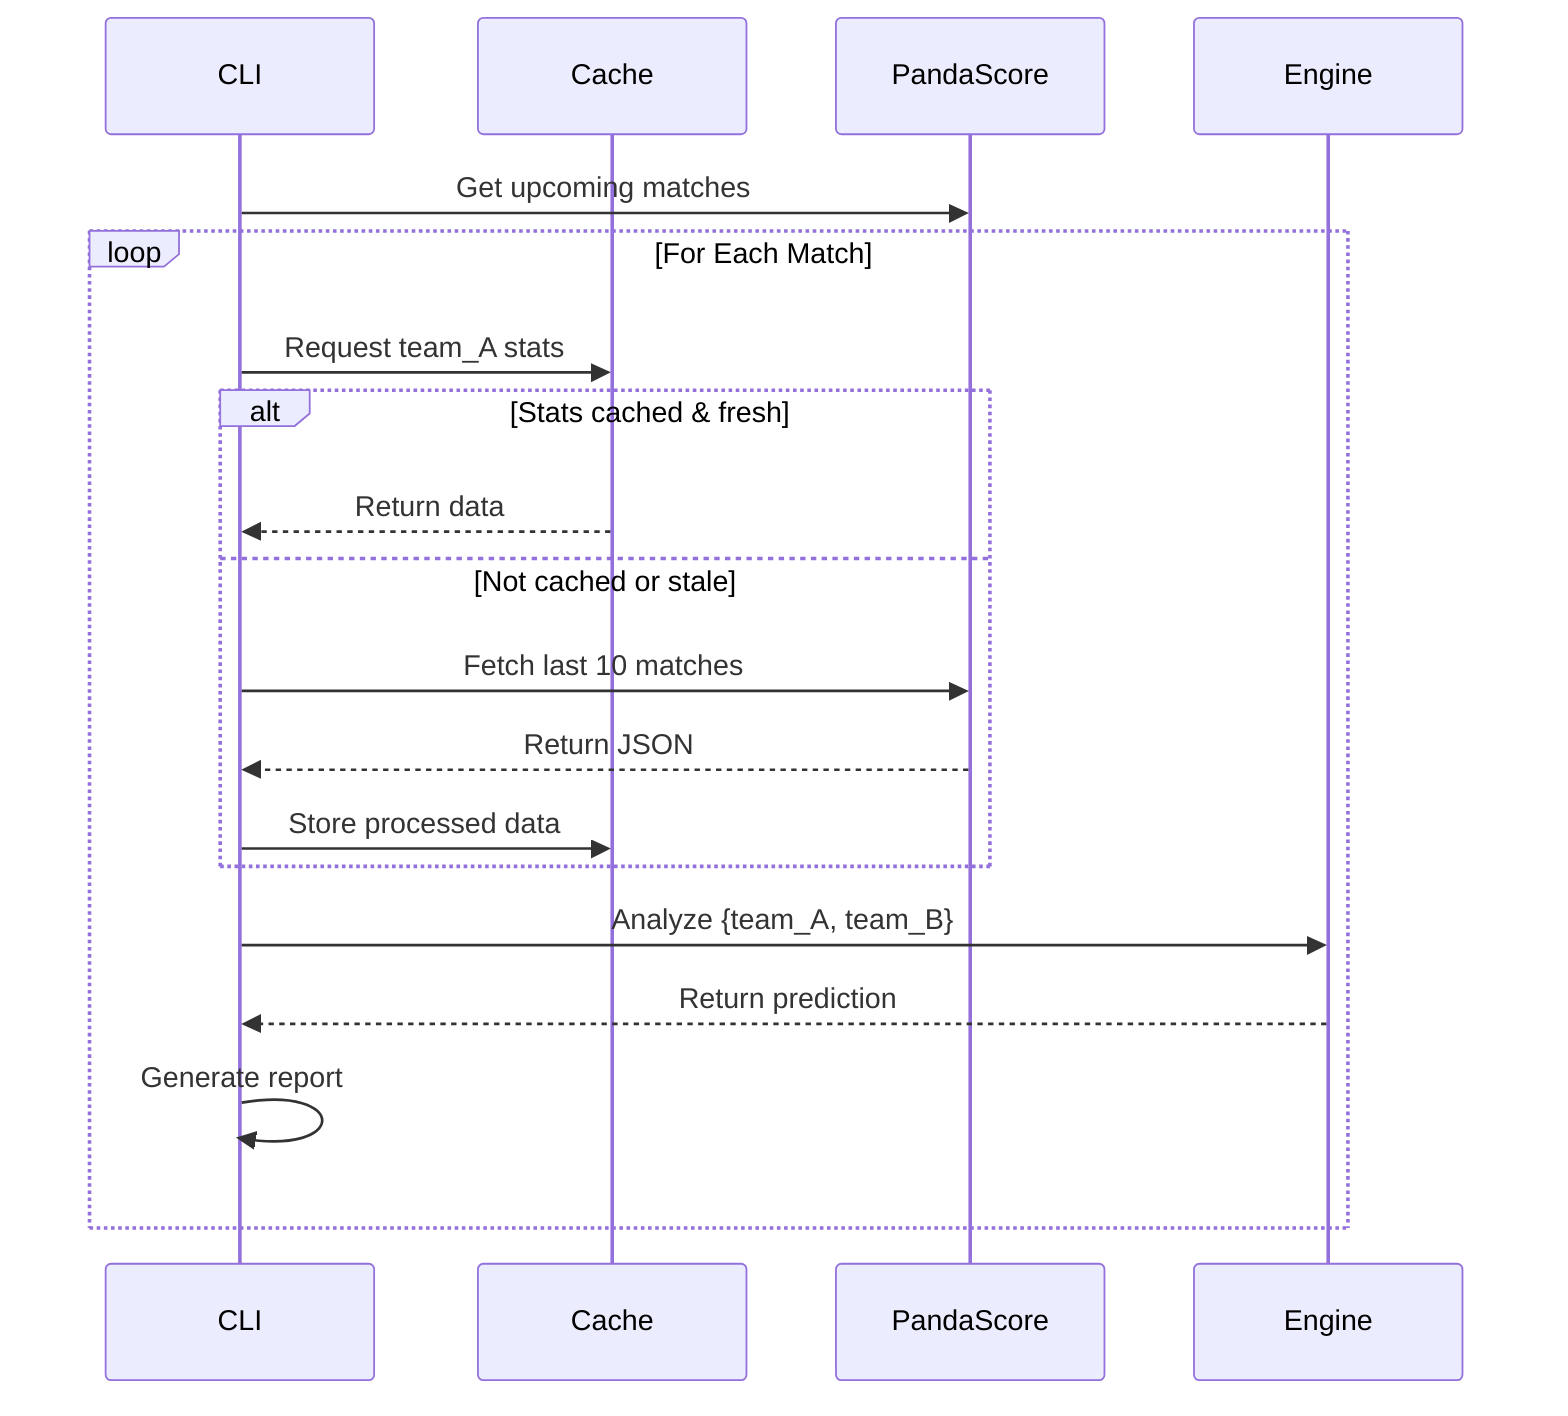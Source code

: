 sequenceDiagram
    participant CLI
    participant Cache
    participant PandaScore
    participant Engine
    
    CLI->>PandaScore: Get upcoming matches
    loop For Each Match
        CLI->>Cache: Request team_A stats
        alt Stats cached & fresh
            Cache-->>CLI: Return data
        else Not cached or stale
            CLI->>PandaScore: Fetch last 10 matches
            PandaScore-->>CLI: Return JSON
            CLI->>Cache: Store processed data
        end
        CLI->>Engine: Analyze {team_A, team_B}
        Engine-->>CLI: Return prediction
        CLI->>CLI: Generate report
    end
